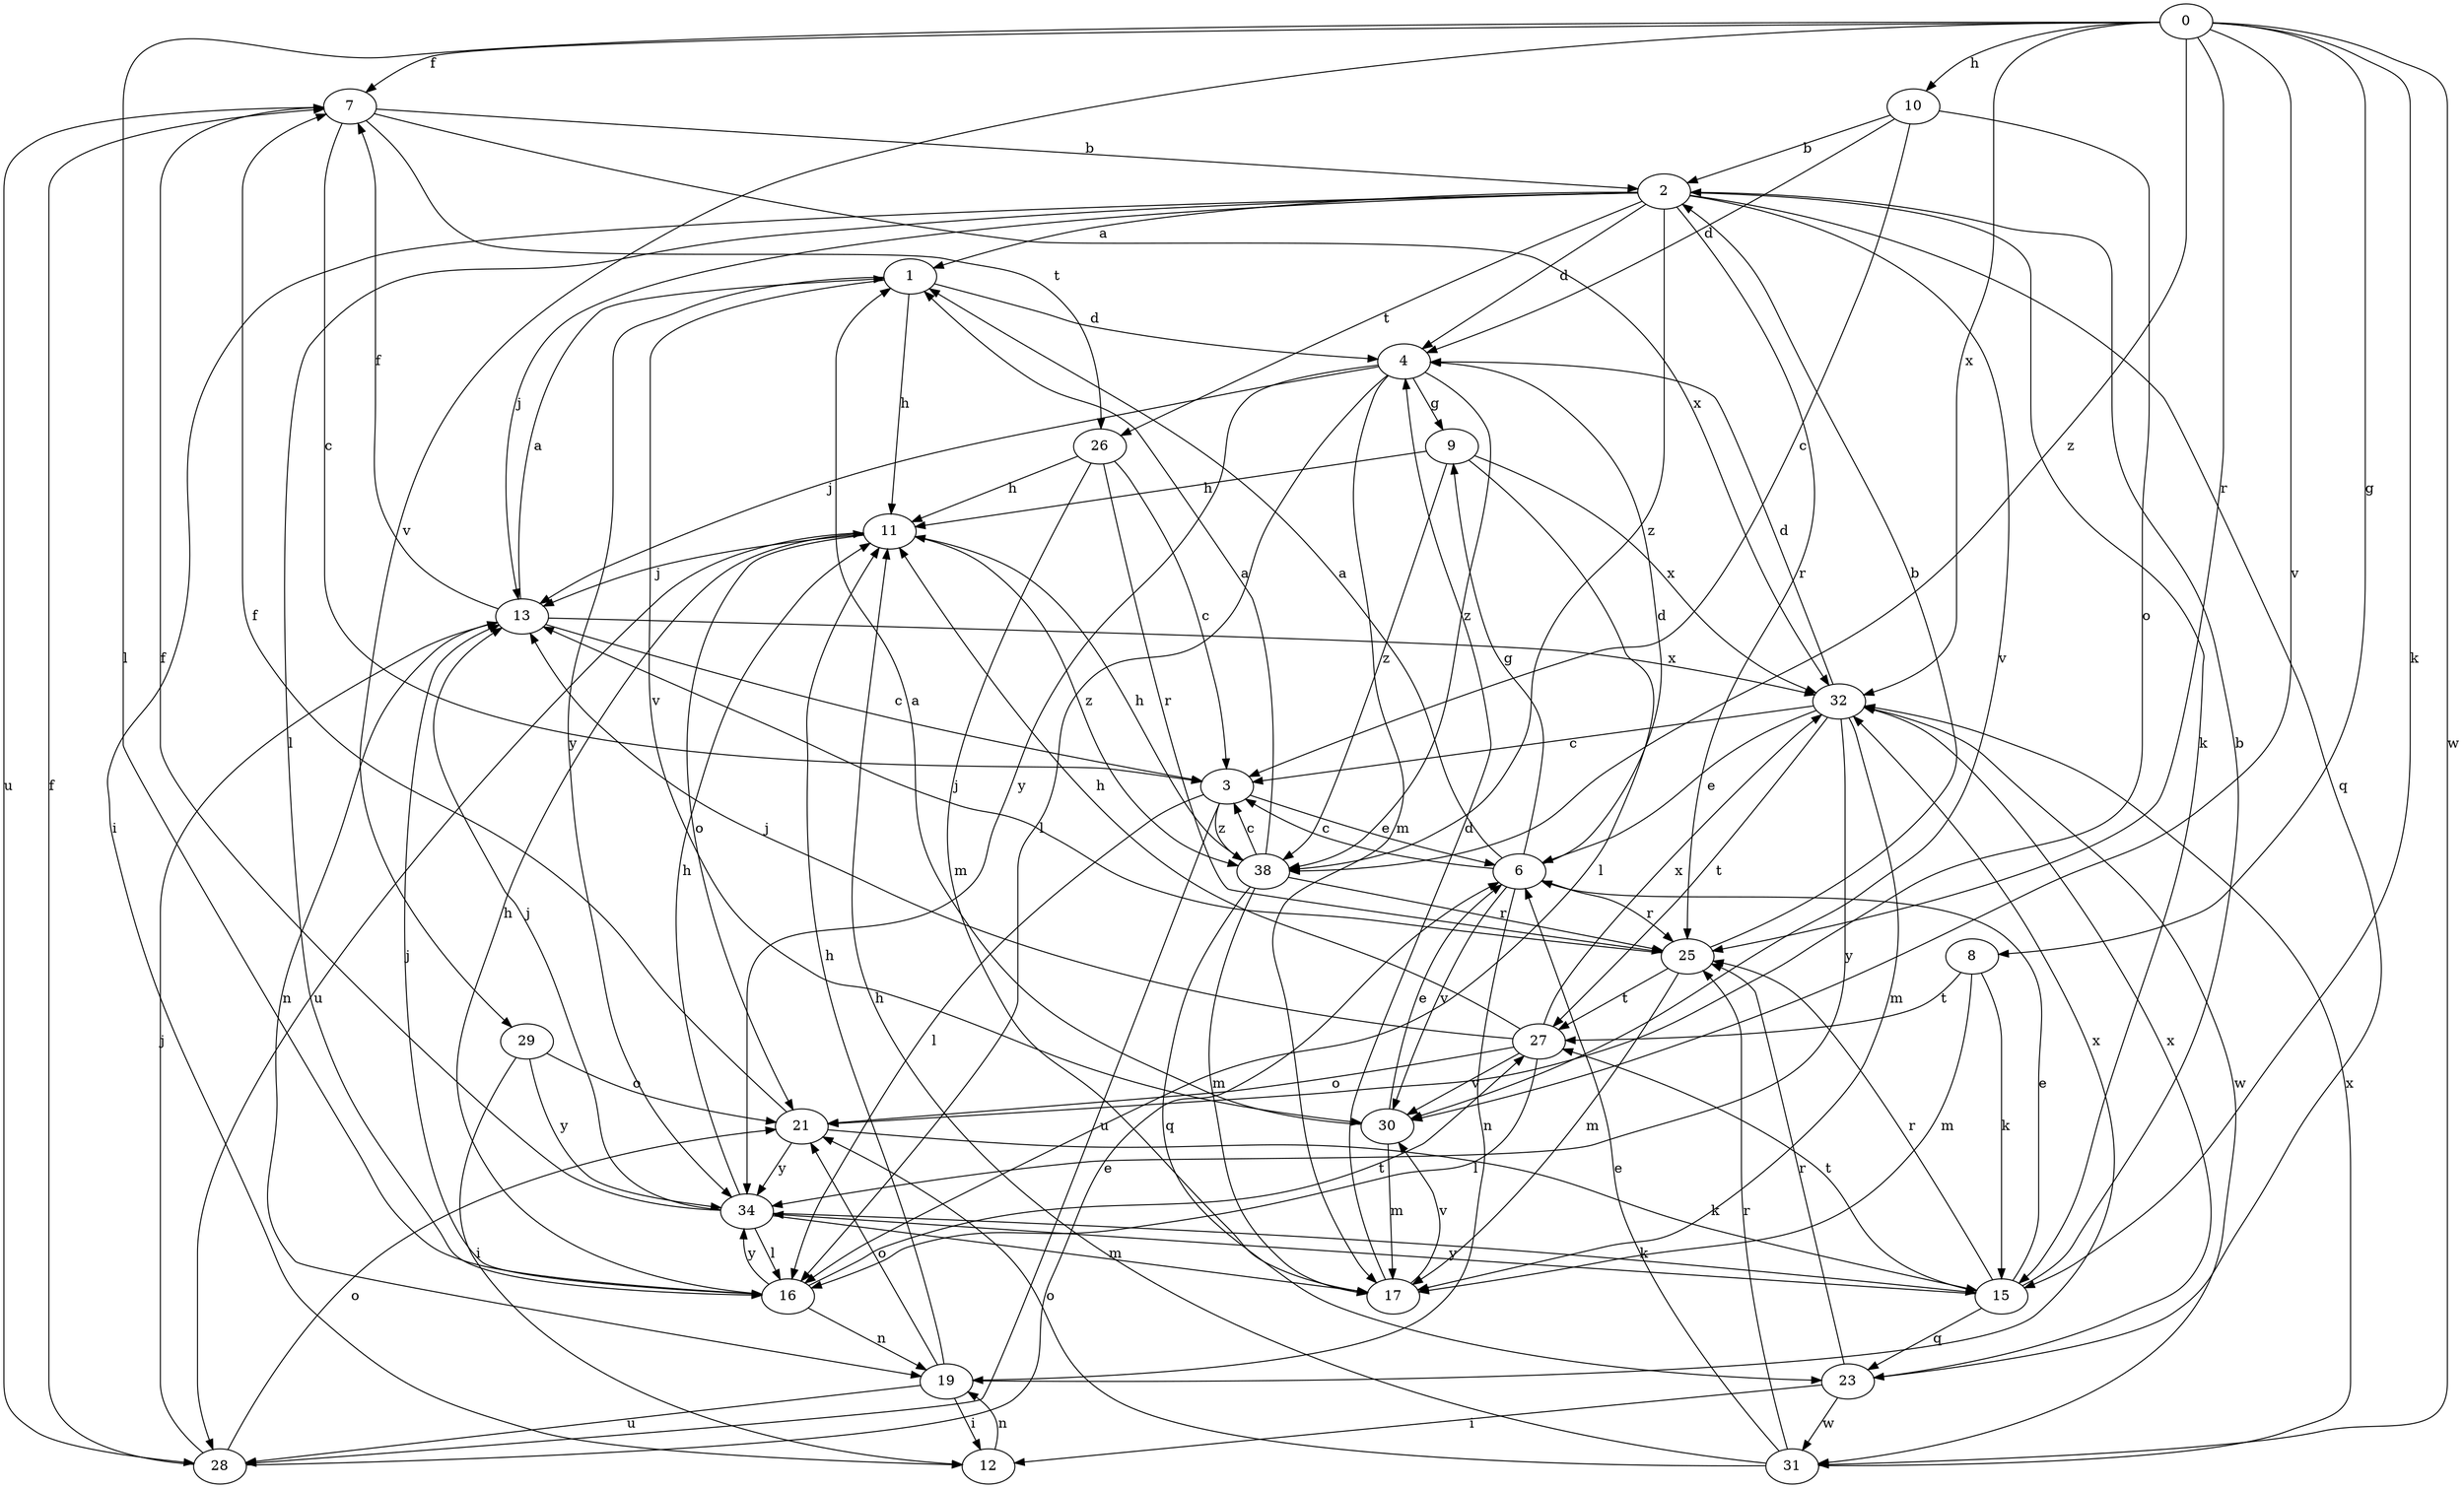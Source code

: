 strict digraph  {
0;
1;
2;
3;
4;
6;
7;
8;
9;
10;
11;
12;
13;
15;
16;
17;
19;
21;
23;
25;
26;
27;
28;
29;
30;
31;
32;
34;
38;
0 -> 7  [label=f];
0 -> 8  [label=g];
0 -> 10  [label=h];
0 -> 15  [label=k];
0 -> 16  [label=l];
0 -> 25  [label=r];
0 -> 29  [label=v];
0 -> 30  [label=v];
0 -> 31  [label=w];
0 -> 32  [label=x];
0 -> 38  [label=z];
1 -> 4  [label=d];
1 -> 11  [label=h];
1 -> 30  [label=v];
1 -> 34  [label=y];
2 -> 1  [label=a];
2 -> 4  [label=d];
2 -> 12  [label=i];
2 -> 13  [label=j];
2 -> 15  [label=k];
2 -> 16  [label=l];
2 -> 23  [label=q];
2 -> 25  [label=r];
2 -> 26  [label=t];
2 -> 30  [label=v];
2 -> 38  [label=z];
3 -> 6  [label=e];
3 -> 16  [label=l];
3 -> 28  [label=u];
3 -> 38  [label=z];
4 -> 9  [label=g];
4 -> 13  [label=j];
4 -> 16  [label=l];
4 -> 17  [label=m];
4 -> 34  [label=y];
4 -> 38  [label=z];
6 -> 1  [label=a];
6 -> 3  [label=c];
6 -> 4  [label=d];
6 -> 9  [label=g];
6 -> 19  [label=n];
6 -> 25  [label=r];
6 -> 30  [label=v];
7 -> 2  [label=b];
7 -> 3  [label=c];
7 -> 26  [label=t];
7 -> 28  [label=u];
7 -> 32  [label=x];
8 -> 15  [label=k];
8 -> 17  [label=m];
8 -> 27  [label=t];
9 -> 11  [label=h];
9 -> 16  [label=l];
9 -> 32  [label=x];
9 -> 38  [label=z];
10 -> 2  [label=b];
10 -> 3  [label=c];
10 -> 4  [label=d];
10 -> 21  [label=o];
11 -> 13  [label=j];
11 -> 21  [label=o];
11 -> 28  [label=u];
11 -> 38  [label=z];
12 -> 19  [label=n];
13 -> 1  [label=a];
13 -> 3  [label=c];
13 -> 7  [label=f];
13 -> 19  [label=n];
13 -> 32  [label=x];
15 -> 2  [label=b];
15 -> 6  [label=e];
15 -> 23  [label=q];
15 -> 25  [label=r];
15 -> 27  [label=t];
15 -> 34  [label=y];
16 -> 11  [label=h];
16 -> 13  [label=j];
16 -> 19  [label=n];
16 -> 27  [label=t];
16 -> 34  [label=y];
17 -> 4  [label=d];
17 -> 30  [label=v];
19 -> 11  [label=h];
19 -> 12  [label=i];
19 -> 21  [label=o];
19 -> 28  [label=u];
19 -> 32  [label=x];
21 -> 7  [label=f];
21 -> 15  [label=k];
21 -> 34  [label=y];
23 -> 12  [label=i];
23 -> 25  [label=r];
23 -> 31  [label=w];
23 -> 32  [label=x];
25 -> 2  [label=b];
25 -> 13  [label=j];
25 -> 17  [label=m];
25 -> 27  [label=t];
26 -> 3  [label=c];
26 -> 11  [label=h];
26 -> 17  [label=m];
26 -> 25  [label=r];
27 -> 11  [label=h];
27 -> 13  [label=j];
27 -> 16  [label=l];
27 -> 21  [label=o];
27 -> 30  [label=v];
27 -> 32  [label=x];
28 -> 6  [label=e];
28 -> 7  [label=f];
28 -> 13  [label=j];
28 -> 21  [label=o];
29 -> 12  [label=i];
29 -> 21  [label=o];
29 -> 34  [label=y];
30 -> 1  [label=a];
30 -> 6  [label=e];
30 -> 17  [label=m];
31 -> 6  [label=e];
31 -> 11  [label=h];
31 -> 21  [label=o];
31 -> 25  [label=r];
31 -> 32  [label=x];
32 -> 3  [label=c];
32 -> 4  [label=d];
32 -> 6  [label=e];
32 -> 17  [label=m];
32 -> 27  [label=t];
32 -> 31  [label=w];
32 -> 34  [label=y];
34 -> 7  [label=f];
34 -> 11  [label=h];
34 -> 13  [label=j];
34 -> 15  [label=k];
34 -> 16  [label=l];
34 -> 17  [label=m];
38 -> 1  [label=a];
38 -> 3  [label=c];
38 -> 11  [label=h];
38 -> 17  [label=m];
38 -> 23  [label=q];
38 -> 25  [label=r];
}
